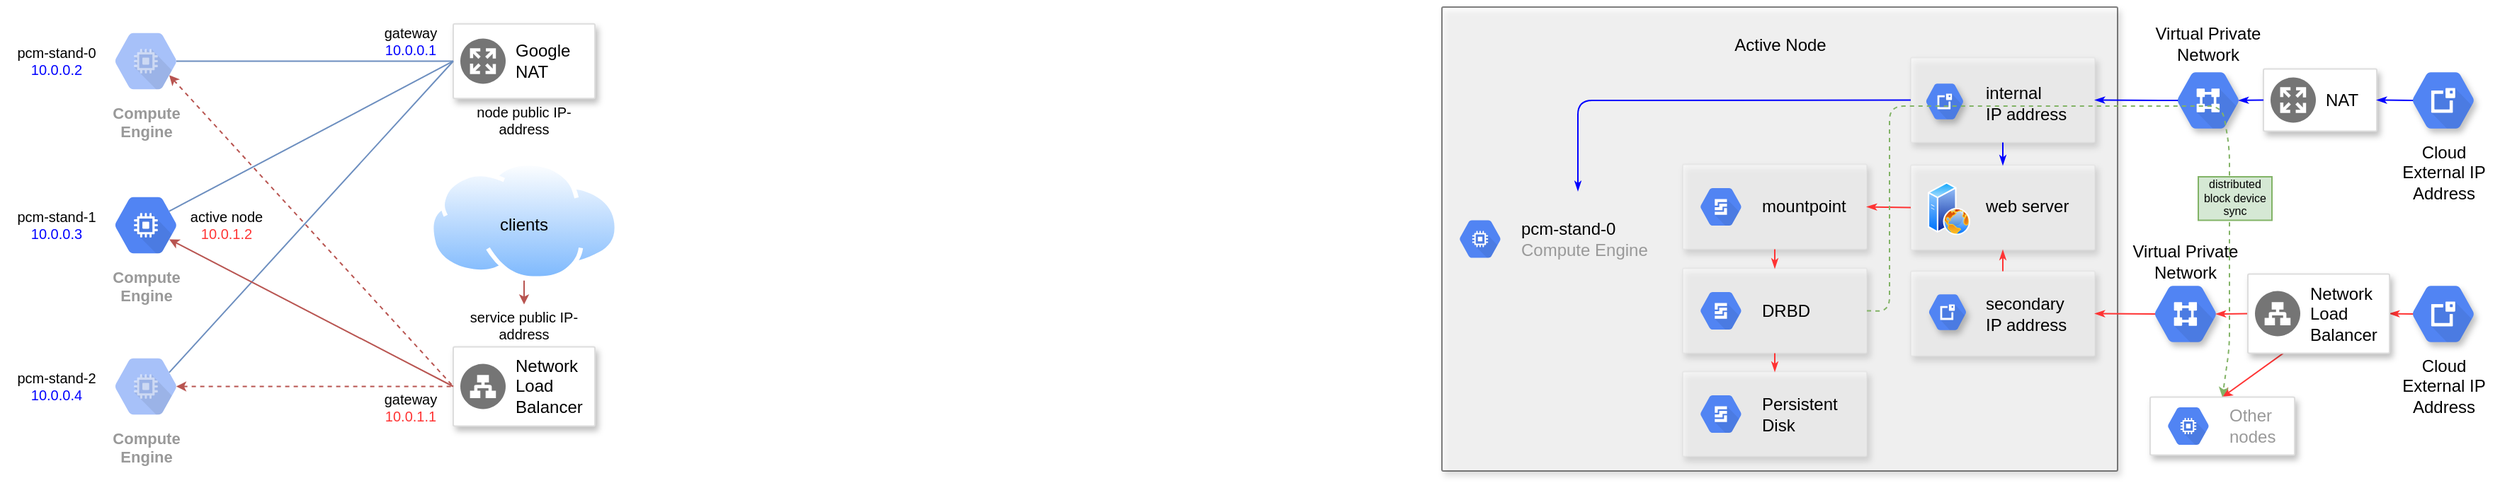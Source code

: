 <mxfile version="13.0.3" type="device"><diagram id="wbZfW6h2xvK98MhG9n3g" name="Page-1"><mxGraphModel dx="1102" dy="817" grid="1" gridSize="10" guides="1" tooltips="0" connect="0" arrows="0" fold="1" page="1" pageScale="1" pageWidth="1169" pageHeight="827" math="0" shadow="0"><root><mxCell id="0"/><mxCell id="1" parent="0"/><mxCell id="-aXNf2kgD5JYBiTv_hxy-46" value="" style="strokeColor=#000000;shadow=1;strokeWidth=1;rounded=1;absoluteArcSize=1;arcSize=2;fontSize=10;fontColor=#FFCCCC;opacity=50;fillColor=#ffffff;" parent="1" vertex="1"><mxGeometry x="1384" y="260" width="477" height="328" as="geometry"/></mxCell><mxCell id="-aXNf2kgD5JYBiTv_hxy-47" value="&lt;font color=&quot;#000000&quot;&gt;pcm-stand-0&lt;/font&gt;&lt;br&gt;Compute Engine" style="dashed=0;connectable=0;html=1;fillColor=#5184F3;strokeColor=none;shape=mxgraph.gcp2.hexIcon;prIcon=compute_engine;part=1;labelPosition=right;verticalLabelPosition=middle;align=left;verticalAlign=middle;spacingLeft=5;fontColor=#999999;fontSize=12;" parent="-aXNf2kgD5JYBiTv_hxy-46" vertex="1"><mxGeometry y="0.5" width="44" height="39" relative="1" as="geometry"><mxPoint x="5" y="-19.5" as="offset"/></mxGeometry></mxCell><mxCell id="LYimQI5GwITOtdvUWb27-6" value="Active Node" style="text;html=1;strokeColor=none;fillColor=none;align=center;verticalAlign=middle;whiteSpace=wrap;rounded=0;fontSize=12;" vertex="1" parent="-aXNf2kgD5JYBiTv_hxy-46"><mxGeometry x="173.5" y="16.75" width="130" height="20" as="geometry"/></mxCell><mxCell id="-aXNf2kgD5JYBiTv_hxy-36" value="" style="aspect=fixed;perimeter=ellipsePerimeter;html=1;align=center;shadow=0;dashed=0;spacingTop=3;image;image=img/lib/active_directory/internet_cloud.svg;" parent="1" vertex="1"><mxGeometry x="669.03" y="369" width="133.94" height="84.38" as="geometry"/></mxCell><mxCell id="-aXNf2kgD5JYBiTv_hxy-1" value="" style="strokeColor=#dddddd;shadow=1;strokeWidth=1;rounded=1;absoluteArcSize=1;arcSize=2;" parent="1" vertex="1"><mxGeometry x="686" y="271.87" width="100" height="52.75" as="geometry"/></mxCell><mxCell id="-aXNf2kgD5JYBiTv_hxy-2" value="Google&lt;br&gt;NAT" style="dashed=0;connectable=0;html=1;fillColor=#757575;strokeColor=none;shape=mxgraph.gcp2.nat;part=1;labelPosition=right;verticalLabelPosition=middle;align=left;verticalAlign=middle;spacingLeft=5;fontSize=12;" parent="-aXNf2kgD5JYBiTv_hxy-1" vertex="1"><mxGeometry y="0.5" width="32" height="32" relative="1" as="geometry"><mxPoint x="5" y="-16" as="offset"/></mxGeometry></mxCell><mxCell id="-aXNf2kgD5JYBiTv_hxy-3" value="" style="strokeColor=#dddddd;shadow=1;strokeWidth=1;rounded=1;absoluteArcSize=1;arcSize=2;" parent="1" vertex="1"><mxGeometry x="686" y="500.25" width="100" height="56" as="geometry"/></mxCell><mxCell id="-aXNf2kgD5JYBiTv_hxy-4" value="Network&#10;Load&#10;Balancer" style="dashed=0;connectable=0;html=1;fillColor=#757575;strokeColor=none;shape=mxgraph.gcp2.network_load_balancer;part=1;labelPosition=right;verticalLabelPosition=middle;align=left;verticalAlign=middle;spacingLeft=5;fontSize=12;" parent="-aXNf2kgD5JYBiTv_hxy-3" vertex="1"><mxGeometry y="0.5" width="32" height="32" relative="1" as="geometry"><mxPoint x="5" y="-16" as="offset"/></mxGeometry></mxCell><mxCell id="-aXNf2kgD5JYBiTv_hxy-6" value="Compute&#10;Engine" style="html=1;fillColor=#5184F3;strokeColor=none;verticalAlign=top;labelPosition=center;verticalLabelPosition=bottom;align=center;spacingTop=-6;fontSize=11;fontStyle=1;fontColor=#999999;shape=mxgraph.gcp2.hexIcon;prIcon=compute_engine" parent="1" vertex="1"><mxGeometry x="436" y="385" width="66" height="58.5" as="geometry"/></mxCell><mxCell id="-aXNf2kgD5JYBiTv_hxy-7" value="Compute&#10;Engine" style="html=1;fillColor=#5184F3;strokeColor=none;verticalAlign=top;labelPosition=center;verticalLabelPosition=bottom;align=center;spacingTop=-6;fontSize=11;fontStyle=1;fontColor=#999999;shape=mxgraph.gcp2.hexIcon;prIcon=compute_engine;opacity=50;" parent="1" vertex="1"><mxGeometry x="436" y="499" width="66" height="58.5" as="geometry"/></mxCell><mxCell id="-aXNf2kgD5JYBiTv_hxy-12" value="pcm-stand-0&lt;br style=&quot;font-size: 10px&quot;&gt;&lt;font color=&quot;#0000ff&quot;&gt;10.0.0.2&lt;/font&gt;" style="text;html=1;strokeColor=none;fillColor=none;align=center;verticalAlign=middle;whiteSpace=wrap;rounded=0;fontSize=10;" parent="1" vertex="1"><mxGeometry x="366" y="283.25" width="80" height="30" as="geometry"/></mxCell><mxCell id="-aXNf2kgD5JYBiTv_hxy-5" value="Compute&#10;Engine" style="html=1;fillColor=#5184F3;strokeColor=none;verticalAlign=top;labelPosition=center;verticalLabelPosition=bottom;align=center;spacingTop=-6;fontSize=11;fontStyle=1;fontColor=#999999;shape=mxgraph.gcp2.hexIcon;prIcon=compute_engine;opacity=50;" parent="1" vertex="1"><mxGeometry x="436" y="269" width="66" height="58.5" as="geometry"/></mxCell><mxCell id="-aXNf2kgD5JYBiTv_hxy-20" value="gateway&lt;br style=&quot;font-size: 10px&quot;&gt;&lt;font color=&quot;#0000ff&quot;&gt;10.0.0.1&lt;/font&gt;" style="text;html=1;strokeColor=none;fillColor=none;align=center;verticalAlign=middle;whiteSpace=wrap;rounded=0;fontSize=10;" parent="1" vertex="1"><mxGeometry x="616" y="269" width="80" height="30" as="geometry"/></mxCell><mxCell id="-aXNf2kgD5JYBiTv_hxy-21" value="pcm-stand-1&lt;br style=&quot;font-size: 10px&quot;&gt;&lt;font color=&quot;#0000ff&quot;&gt;10.0.0.3&lt;/font&gt;" style="text;html=1;strokeColor=none;fillColor=none;align=center;verticalAlign=middle;whiteSpace=wrap;rounded=0;fontSize=10;" parent="1" vertex="1"><mxGeometry x="366" y="399.25" width="80" height="30" as="geometry"/></mxCell><mxCell id="-aXNf2kgD5JYBiTv_hxy-22" value="active node&lt;br style=&quot;font-size: 10px&quot;&gt;&lt;font color=&quot;#ff3333&quot;&gt;10.0.1.2&lt;/font&gt;" style="text;html=1;strokeColor=none;fillColor=none;align=center;verticalAlign=middle;whiteSpace=wrap;rounded=0;fontSize=10;" parent="1" vertex="1"><mxGeometry x="486" y="399.25" width="80" height="30" as="geometry"/></mxCell><mxCell id="-aXNf2kgD5JYBiTv_hxy-23" value="pcm-stand-2&lt;br style=&quot;font-size: 10px&quot;&gt;&lt;font color=&quot;#0000ff&quot;&gt;10.0.0.4&lt;/font&gt;" style="text;html=1;strokeColor=none;fillColor=none;align=center;verticalAlign=middle;whiteSpace=wrap;rounded=0;fontSize=10;" parent="1" vertex="1"><mxGeometry x="366" y="513.25" width="80" height="30" as="geometry"/></mxCell><mxCell id="-aXNf2kgD5JYBiTv_hxy-24" value="gateway&lt;br style=&quot;font-size: 10px&quot;&gt;&lt;font color=&quot;#ff3333&quot;&gt;10.0.1.1&lt;/font&gt;" style="text;html=1;strokeColor=none;fillColor=none;align=center;verticalAlign=middle;whiteSpace=wrap;rounded=0;fontSize=10;" parent="1" vertex="1"><mxGeometry x="616" y="527.5" width="80" height="30" as="geometry"/></mxCell><mxCell id="-aXNf2kgD5JYBiTv_hxy-26" value="" style="endArrow=none;html=1;entryX=0;entryY=0.5;entryDx=0;entryDy=0;exitX=0.825;exitY=0.5;exitDx=0;exitDy=0;exitPerimeter=0;fillColor=#dae8fc;strokeColor=#6c8ebf;" parent="1" source="-aXNf2kgD5JYBiTv_hxy-5" target="-aXNf2kgD5JYBiTv_hxy-1" edge="1"><mxGeometry width="50" height="50" relative="1" as="geometry"><mxPoint x="586" y="389" as="sourcePoint"/><mxPoint x="636" y="339" as="targetPoint"/></mxGeometry></mxCell><mxCell id="-aXNf2kgD5JYBiTv_hxy-27" value="" style="endArrow=none;html=1;entryX=0;entryY=0.5;entryDx=0;entryDy=0;exitX=0.75;exitY=0.33;exitDx=0;exitDy=0;exitPerimeter=0;fillColor=#dae8fc;strokeColor=#6c8ebf;" parent="1" source="-aXNf2kgD5JYBiTv_hxy-6" target="-aXNf2kgD5JYBiTv_hxy-1" edge="1"><mxGeometry width="50" height="50" relative="1" as="geometry"><mxPoint x="502.0" y="349" as="sourcePoint"/><mxPoint x="707.55" y="349" as="targetPoint"/></mxGeometry></mxCell><mxCell id="-aXNf2kgD5JYBiTv_hxy-28" value="" style="endArrow=none;html=1;exitX=0.75;exitY=0.33;exitDx=0;exitDy=0;exitPerimeter=0;fillColor=#dae8fc;strokeColor=#6c8ebf;entryX=0;entryY=0.5;entryDx=0;entryDy=0;" parent="1" source="-aXNf2kgD5JYBiTv_hxy-7" target="-aXNf2kgD5JYBiTv_hxy-1" edge="1"><mxGeometry width="50" height="50" relative="1" as="geometry"><mxPoint x="500.45" y="424.25" as="sourcePoint"/><mxPoint x="696" y="299" as="targetPoint"/></mxGeometry></mxCell><mxCell id="-aXNf2kgD5JYBiTv_hxy-29" value="" style="endArrow=none;html=1;exitX=0.75;exitY=0.67;exitDx=0;exitDy=0;exitPerimeter=0;fillColor=#f8cecc;strokeColor=#b85450;entryX=0;entryY=0.5;entryDx=0;entryDy=0;endFill=0;startArrow=classic;startFill=1;startSize=4;endSize=4;" parent="1" source="-aXNf2kgD5JYBiTv_hxy-6" target="-aXNf2kgD5JYBiTv_hxy-3" edge="1"><mxGeometry width="50" height="50" relative="1" as="geometry"><mxPoint x="485.5" y="557.495" as="sourcePoint"/><mxPoint x="696" y="338.19" as="targetPoint"/></mxGeometry></mxCell><mxCell id="-aXNf2kgD5JYBiTv_hxy-30" value="" style="endArrow=none;html=1;exitX=0.825;exitY=0.5;exitDx=0;exitDy=0;exitPerimeter=0;fillColor=#f8cecc;strokeColor=#b85450;entryX=0;entryY=0.5;entryDx=0;entryDy=0;dashed=1;startArrow=classic;startFill=1;startSize=4;endSize=4;" parent="1" source="-aXNf2kgD5JYBiTv_hxy-7" target="-aXNf2kgD5JYBiTv_hxy-3" edge="1"><mxGeometry width="50" height="50" relative="1" as="geometry"><mxPoint x="466" y="500.245" as="sourcePoint"/><mxPoint x="676.5" y="604.3" as="targetPoint"/></mxGeometry></mxCell><mxCell id="-aXNf2kgD5JYBiTv_hxy-31" value="" style="endArrow=none;html=1;exitX=0.75;exitY=0.67;exitDx=0;exitDy=0;exitPerimeter=0;fillColor=#f8cecc;strokeColor=#b85450;entryX=0;entryY=0.5;entryDx=0;entryDy=0;dashed=1;startArrow=classic;startFill=1;endSize=4;startSize=4;" parent="1" source="-aXNf2kgD5JYBiTv_hxy-5" target="-aXNf2kgD5JYBiTv_hxy-3" edge="1"><mxGeometry width="50" height="50" relative="1" as="geometry"><mxPoint x="500.45" y="538.25" as="sourcePoint"/><mxPoint x="706" y="538.25" as="targetPoint"/></mxGeometry></mxCell><mxCell id="-aXNf2kgD5JYBiTv_hxy-32" value="node public IP-address" style="text;html=1;strokeColor=none;fillColor=none;align=center;verticalAlign=middle;whiteSpace=wrap;rounded=0;opacity=50;fontSize=10;" parent="1" vertex="1"><mxGeometry x="696" y="324.62" width="80" height="30" as="geometry"/></mxCell><mxCell id="-aXNf2kgD5JYBiTv_hxy-33" value="service public IP-address" style="text;html=1;strokeColor=none;fillColor=none;align=center;verticalAlign=middle;whiteSpace=wrap;rounded=0;opacity=50;fontSize=10;" parent="1" vertex="1"><mxGeometry x="696" y="470.25" width="80" height="30" as="geometry"/></mxCell><mxCell id="-aXNf2kgD5JYBiTv_hxy-34" value="" style="endArrow=classic;html=1;exitX=0.5;exitY=1;exitDx=0;exitDy=0;entryX=0.5;entryY=0;entryDx=0;entryDy=0;endSize=4;startSize=4;fillColor=#f8cecc;strokeColor=#b85450;" parent="1" source="-aXNf2kgD5JYBiTv_hxy-36" target="-aXNf2kgD5JYBiTv_hxy-33" edge="1"><mxGeometry width="50" height="50" relative="1" as="geometry"><mxPoint x="790.215" y="445.058" as="sourcePoint"/><mxPoint x="876" y="359" as="targetPoint"/></mxGeometry></mxCell><mxCell id="-aXNf2kgD5JYBiTv_hxy-37" value="clients" style="text;html=1;strokeColor=none;fillColor=none;align=center;verticalAlign=middle;whiteSpace=wrap;rounded=0;opacity=50;" parent="1" vertex="1"><mxGeometry x="716" y="404.25" width="40" height="20" as="geometry"/></mxCell><mxCell id="-aXNf2kgD5JYBiTv_hxy-52" value="" style="strokeColor=#dddddd;shadow=1;strokeWidth=1;rounded=1;absoluteArcSize=1;arcSize=2;fontSize=10;fontColor=#FFCCCC;opacity=50;" parent="1" vertex="1"><mxGeometry x="1554" y="444.75" width="130" height="60" as="geometry"/></mxCell><mxCell id="-aXNf2kgD5JYBiTv_hxy-53" value="&lt;font color=&quot;#000000&quot;&gt;DRBD&lt;/font&gt;" style="dashed=0;connectable=0;html=1;fillColor=#5184F3;strokeColor=none;shape=mxgraph.gcp2.hexIcon;prIcon=persistent_disk;part=1;labelPosition=right;verticalLabelPosition=middle;align=left;verticalAlign=middle;spacingLeft=5;fontColor=#999999;fontSize=12;" parent="-aXNf2kgD5JYBiTv_hxy-52" vertex="1"><mxGeometry y="0.5" width="44" height="39" relative="1" as="geometry"><mxPoint x="5" y="-19.5" as="offset"/></mxGeometry></mxCell><mxCell id="-aXNf2kgD5JYBiTv_hxy-50" value="" style="strokeColor=#dddddd;shadow=1;strokeWidth=1;rounded=1;absoluteArcSize=1;arcSize=2;fontSize=10;fontColor=#FFCCCC;opacity=50;" parent="1" vertex="1"><mxGeometry x="1554" y="517.75" width="130" height="60" as="geometry"/></mxCell><mxCell id="-aXNf2kgD5JYBiTv_hxy-51" value="&lt;font color=&quot;#000000&quot;&gt;Persistent&lt;br&gt;Disk&lt;/font&gt;" style="dashed=0;connectable=0;html=1;fillColor=#5184F3;strokeColor=none;shape=mxgraph.gcp2.hexIcon;prIcon=persistent_disk;part=1;labelPosition=right;verticalLabelPosition=middle;align=left;verticalAlign=middle;spacingLeft=5;fontColor=#999999;fontSize=12;" parent="-aXNf2kgD5JYBiTv_hxy-50" vertex="1"><mxGeometry y="0.5" width="44" height="39" relative="1" as="geometry"><mxPoint x="5" y="-19.5" as="offset"/></mxGeometry></mxCell><mxCell id="-aXNf2kgD5JYBiTv_hxy-62" value="" style="strokeColor=#dddddd;shadow=1;strokeWidth=1;rounded=1;absoluteArcSize=1;arcSize=2;fontSize=10;fontColor=#FFCCCC;opacity=50;" parent="1" vertex="1"><mxGeometry x="1554" y="371.25" width="130" height="60" as="geometry"/></mxCell><mxCell id="-aXNf2kgD5JYBiTv_hxy-63" value="&lt;font color=&quot;#000000&quot;&gt;mountpoint&lt;/font&gt;" style="dashed=0;connectable=0;html=1;fillColor=#5184F3;strokeColor=none;shape=mxgraph.gcp2.hexIcon;prIcon=persistent_disk;part=1;labelPosition=right;verticalLabelPosition=middle;align=left;verticalAlign=middle;spacingLeft=5;fontColor=#999999;fontSize=12;" parent="-aXNf2kgD5JYBiTv_hxy-62" vertex="1"><mxGeometry y="0.5" width="44" height="39" relative="1" as="geometry"><mxPoint x="5" y="-19.5" as="offset"/></mxGeometry></mxCell><mxCell id="-aXNf2kgD5JYBiTv_hxy-66" value="" style="strokeColor=#dddddd;shadow=1;strokeWidth=1;rounded=1;absoluteArcSize=1;arcSize=2;fontSize=10;fontColor=#FFCCCC;opacity=50;" parent="1" vertex="1"><mxGeometry x="1715" y="295.75" width="130" height="60" as="geometry"/></mxCell><mxCell id="-aXNf2kgD5JYBiTv_hxy-68" value="" style="html=1;fillColor=#5184F3;strokeColor=none;verticalAlign=top;labelPosition=center;verticalLabelPosition=bottom;align=center;spacingTop=-6;fontSize=11;fontStyle=1;fontColor=#999999;shape=mxgraph.gcp2.hexIcon;prIcon=cloud_external_ip_addresses;rounded=1;shadow=1;" parent="1" vertex="1"><mxGeometry x="1719" y="308.25" width="40" height="37" as="geometry"/></mxCell><mxCell id="-aXNf2kgD5JYBiTv_hxy-69" value="internal&lt;br style=&quot;font-size: 12px&quot;&gt;IP address" style="text;html=1;strokeColor=none;fillColor=none;align=left;verticalAlign=middle;whiteSpace=wrap;rounded=0;shadow=1;fontSize=12;fontColor=#000000;" parent="1" vertex="1"><mxGeometry x="1766" y="318.13" width="74" height="19" as="geometry"/></mxCell><mxCell id="-aXNf2kgD5JYBiTv_hxy-70" value="" style="strokeColor=#dddddd;shadow=1;strokeWidth=1;rounded=1;absoluteArcSize=1;arcSize=2;fontSize=10;fontColor=#FFCCCC;opacity=50;" parent="1" vertex="1"><mxGeometry x="1715" y="371.75" width="130" height="60" as="geometry"/></mxCell><mxCell id="-aXNf2kgD5JYBiTv_hxy-71" value="" style="aspect=fixed;perimeter=ellipsePerimeter;html=1;align=center;shadow=0;dashed=0;spacingTop=3;image;image=img/lib/active_directory/web_server.svg;rounded=1;strokeColor=#000000;fillColor=#ffffff;fontSize=12;fontColor=#000000;" parent="1" vertex="1"><mxGeometry x="1727" y="383.75" width="30" height="37.5" as="geometry"/></mxCell><mxCell id="-aXNf2kgD5JYBiTv_hxy-72" value="web server" style="text;html=1;strokeColor=none;fillColor=none;align=left;verticalAlign=middle;whiteSpace=wrap;rounded=0;shadow=1;fontSize=12;fontColor=#000000;" parent="1" vertex="1"><mxGeometry x="1766" y="391.75" width="74" height="19" as="geometry"/></mxCell><mxCell id="-aXNf2kgD5JYBiTv_hxy-73" value="" style="endArrow=classicThin;html=1;fontSize=12;fontColor=#000000;exitX=0;exitY=0.5;exitDx=0;exitDy=0;entryX=1;entryY=0.5;entryDx=0;entryDy=0;endFill=1;startSize=4;endSize=4;strokeColor=#FF3333;" parent="1" source="-aXNf2kgD5JYBiTv_hxy-70" target="-aXNf2kgD5JYBiTv_hxy-62" edge="1"><mxGeometry width="50" height="50" relative="1" as="geometry"><mxPoint x="1744" y="532.75" as="sourcePoint"/><mxPoint x="1794" y="482.75" as="targetPoint"/></mxGeometry></mxCell><mxCell id="-aXNf2kgD5JYBiTv_hxy-74" value="" style="endArrow=classicThin;html=1;fontSize=12;fontColor=#000000;exitX=0.5;exitY=1;exitDx=0;exitDy=0;entryX=0.5;entryY=0;entryDx=0;entryDy=0;endFill=1;startSize=4;endSize=4;strokeColor=#FF3333;" parent="1" source="-aXNf2kgD5JYBiTv_hxy-62" target="-aXNf2kgD5JYBiTv_hxy-52" edge="1"><mxGeometry width="50" height="50" relative="1" as="geometry"><mxPoint x="1725" y="411.75" as="sourcePoint"/><mxPoint x="1694" y="411.25" as="targetPoint"/></mxGeometry></mxCell><mxCell id="-aXNf2kgD5JYBiTv_hxy-75" value="" style="endArrow=classicThin;html=1;fontSize=12;fontColor=#000000;exitX=0.5;exitY=1;exitDx=0;exitDy=0;entryX=0.5;entryY=0;entryDx=0;entryDy=0;endFill=1;startSize=4;endSize=4;strokeColor=#FF3333;" parent="1" source="-aXNf2kgD5JYBiTv_hxy-52" target="-aXNf2kgD5JYBiTv_hxy-50" edge="1"><mxGeometry width="50" height="50" relative="1" as="geometry"><mxPoint x="1629" y="441.25" as="sourcePoint"/><mxPoint x="1629" y="454.75" as="targetPoint"/></mxGeometry></mxCell><mxCell id="-aXNf2kgD5JYBiTv_hxy-76" value="" style="endArrow=classicThin;html=1;fontSize=12;fontColor=#000000;endFill=1;startSize=4;endSize=4;exitX=0.5;exitY=1;exitDx=0;exitDy=0;strokeColor=#0000FF;" parent="1" source="-aXNf2kgD5JYBiTv_hxy-66" target="-aXNf2kgD5JYBiTv_hxy-70" edge="1"><mxGeometry width="50" height="50" relative="1" as="geometry"><mxPoint x="1748" y="328.75" as="sourcePoint"/><mxPoint x="1694" y="411.25" as="targetPoint"/></mxGeometry></mxCell><mxCell id="-aXNf2kgD5JYBiTv_hxy-77" value="&lt;br&gt;" style="html=1;fillColor=#5184F3;strokeColor=none;verticalAlign=top;labelPosition=center;verticalLabelPosition=bottom;align=center;spacingTop=-6;fontSize=11;fontStyle=1;fontColor=#999999;shape=mxgraph.gcp2.hexIcon;prIcon=virtual_private_cloud;rounded=1;shadow=1;" parent="1" vertex="1"><mxGeometry x="1892" y="296.75" width="66" height="58.5" as="geometry"/></mxCell><mxCell id="-aXNf2kgD5JYBiTv_hxy-80" value="" style="endArrow=classicThin;html=1;fontSize=12;fontColor=#000000;endFill=1;startSize=4;endSize=4;exitX=0.175;exitY=0.5;exitDx=0;exitDy=0;exitPerimeter=0;entryX=1;entryY=0.5;entryDx=0;entryDy=0;strokeColor=#0000FF;" parent="1" source="-aXNf2kgD5JYBiTv_hxy-77" target="-aXNf2kgD5JYBiTv_hxy-66" edge="1"><mxGeometry width="50" height="50" relative="1" as="geometry"><mxPoint x="1789" y="366.75" as="sourcePoint"/><mxPoint x="1789.333" y="381.75" as="targetPoint"/></mxGeometry></mxCell><mxCell id="-aXNf2kgD5JYBiTv_hxy-81" value="Virtual Private Network" style="text;html=1;strokeColor=none;fillColor=none;align=center;verticalAlign=middle;whiteSpace=wrap;rounded=0;shadow=1;fontSize=12;fontColor=#000000;" parent="1" vertex="1"><mxGeometry x="1886" y="269.75" width="78" height="33" as="geometry"/></mxCell><mxCell id="-aXNf2kgD5JYBiTv_hxy-82" value="" style="strokeColor=#dddddd;shadow=1;strokeWidth=1;rounded=1;absoluteArcSize=1;arcSize=2;fillColor=#ffffff;fontSize=12;fontColor=#000000;align=left;" parent="1" vertex="1"><mxGeometry x="1964" y="303.75" width="80" height="44" as="geometry"/></mxCell><mxCell id="-aXNf2kgD5JYBiTv_hxy-83" value="NAT" style="dashed=0;connectable=0;html=1;fillColor=#757575;strokeColor=none;shape=mxgraph.gcp2.nat;part=1;labelPosition=right;verticalLabelPosition=middle;align=left;verticalAlign=middle;spacingLeft=5;fontSize=12;" parent="-aXNf2kgD5JYBiTv_hxy-82" vertex="1"><mxGeometry y="0.5" width="32" height="32" relative="1" as="geometry"><mxPoint x="5" y="-16" as="offset"/></mxGeometry></mxCell><mxCell id="-aXNf2kgD5JYBiTv_hxy-84" value="&lt;font color=&quot;#000000&quot; style=&quot;font-weight: normal ; font-size: 12px&quot;&gt;Cloud&lt;br&gt;External IP&lt;br&gt;Address&lt;/font&gt;" style="html=1;fillColor=#5184F3;strokeColor=none;verticalAlign=top;labelPosition=center;verticalLabelPosition=bottom;align=center;spacingTop=-6;fontSize=11;fontStyle=1;fontColor=#999999;shape=mxgraph.gcp2.hexIcon;prIcon=cloud_external_ip_addresses;rounded=1;shadow=1;" parent="1" vertex="1"><mxGeometry x="2058" y="296.75" width="66" height="58.5" as="geometry"/></mxCell><mxCell id="-aXNf2kgD5JYBiTv_hxy-85" value="" style="endArrow=classicThin;html=1;fontSize=12;fontColor=#000000;endFill=1;startSize=4;endSize=4;exitX=0;exitY=0.5;exitDx=0;exitDy=0;entryX=0.825;entryY=0.5;entryDx=0;entryDy=0;entryPerimeter=0;strokeColor=#0000FF;" parent="1" source="-aXNf2kgD5JYBiTv_hxy-82" target="-aXNf2kgD5JYBiTv_hxy-77" edge="1"><mxGeometry width="50" height="50" relative="1" as="geometry"><mxPoint x="2062.55" y="370.75" as="sourcePoint"/><mxPoint x="2003" y="371.5" as="targetPoint"/></mxGeometry></mxCell><mxCell id="-aXNf2kgD5JYBiTv_hxy-86" value="" style="endArrow=classicThin;html=1;fontSize=12;fontColor=#000000;endFill=1;startSize=4;endSize=4;exitX=0.175;exitY=0.5;exitDx=0;exitDy=0;exitPerimeter=0;entryX=1;entryY=0.5;entryDx=0;entryDy=0;strokeColor=#0000FF;" parent="1" source="-aXNf2kgD5JYBiTv_hxy-84" target="-aXNf2kgD5JYBiTv_hxy-82" edge="1"><mxGeometry width="50" height="50" relative="1" as="geometry"><mxPoint x="1935" y="392.75" as="sourcePoint"/><mxPoint x="2044" y="377.75" as="targetPoint"/></mxGeometry></mxCell><mxCell id="-aXNf2kgD5JYBiTv_hxy-90" value="" style="strokeColor=#dddddd;shadow=1;strokeWidth=1;rounded=1;absoluteArcSize=1;arcSize=2;fontSize=10;fontColor=#FFCCCC;opacity=50;" parent="1" vertex="1"><mxGeometry x="1715" y="446.75" width="130" height="60" as="geometry"/></mxCell><mxCell id="-aXNf2kgD5JYBiTv_hxy-91" value="" style="html=1;fillColor=#5184F3;strokeColor=none;verticalAlign=top;labelPosition=center;verticalLabelPosition=bottom;align=center;spacingTop=-6;fontSize=11;fontStyle=1;fontColor=#999999;shape=mxgraph.gcp2.hexIcon;prIcon=cloud_external_ip_addresses;rounded=1;shadow=1;" parent="1" vertex="1"><mxGeometry x="1721" y="457.25" width="40" height="37" as="geometry"/></mxCell><mxCell id="-aXNf2kgD5JYBiTv_hxy-92" value="secondary&lt;br style=&quot;font-size: 12px&quot;&gt;IP address" style="text;html=1;strokeColor=none;fillColor=none;align=left;verticalAlign=middle;whiteSpace=wrap;rounded=0;shadow=1;fontSize=12;fontColor=#000000;" parent="1" vertex="1"><mxGeometry x="1766" y="467.13" width="74" height="19" as="geometry"/></mxCell><mxCell id="-aXNf2kgD5JYBiTv_hxy-93" value="" style="endArrow=classicThin;html=1;fontSize=12;fontColor=#000000;endFill=1;startSize=4;endSize=4;exitX=0.5;exitY=0;exitDx=0;exitDy=0;entryX=0.5;entryY=1;entryDx=0;entryDy=0;strokeColor=#FF3333;" parent="1" source="-aXNf2kgD5JYBiTv_hxy-90" target="-aXNf2kgD5JYBiTv_hxy-70" edge="1"><mxGeometry width="50" height="50" relative="1" as="geometry"><mxPoint x="1789" y="366.75" as="sourcePoint"/><mxPoint x="1789.333" y="381.75" as="targetPoint"/></mxGeometry></mxCell><mxCell id="-aXNf2kgD5JYBiTv_hxy-94" value="&lt;br&gt;" style="html=1;fillColor=#5184F3;strokeColor=none;verticalAlign=top;labelPosition=center;verticalLabelPosition=bottom;align=center;spacingTop=-6;fontSize=11;fontStyle=1;fontColor=#999999;shape=mxgraph.gcp2.hexIcon;prIcon=virtual_private_cloud;rounded=1;shadow=1;" parent="1" vertex="1"><mxGeometry x="1876" y="447.75" width="66" height="58.5" as="geometry"/></mxCell><mxCell id="-aXNf2kgD5JYBiTv_hxy-95" value="Virtual Private Network" style="text;html=1;strokeColor=none;fillColor=none;align=center;verticalAlign=middle;whiteSpace=wrap;rounded=0;shadow=1;fontSize=12;fontColor=#000000;" parent="1" vertex="1"><mxGeometry x="1870" y="423.75" width="78" height="33" as="geometry"/></mxCell><mxCell id="-aXNf2kgD5JYBiTv_hxy-98" value="&lt;font color=&quot;#000000&quot; style=&quot;font-weight: normal ; font-size: 12px&quot;&gt;Cloud&lt;br&gt;External IP&lt;br&gt;Address&lt;/font&gt;" style="html=1;fillColor=#5184F3;strokeColor=none;verticalAlign=top;labelPosition=center;verticalLabelPosition=bottom;align=center;spacingTop=-6;fontSize=11;fontStyle=1;fontColor=#999999;shape=mxgraph.gcp2.hexIcon;prIcon=cloud_external_ip_addresses;rounded=1;shadow=1;" parent="1" vertex="1"><mxGeometry x="2058" y="447.75" width="66" height="58.5" as="geometry"/></mxCell><mxCell id="-aXNf2kgD5JYBiTv_hxy-99" value="" style="endArrow=classicThin;html=1;fontSize=12;fontColor=#000000;endFill=1;startSize=4;endSize=4;exitX=0;exitY=0.5;exitDx=0;exitDy=0;entryX=0.825;entryY=0.5;entryDx=0;entryDy=0;entryPerimeter=0;strokeColor=#FF3333;" parent="1" source="-aXNf2kgD5JYBiTv_hxy-101" target="-aXNf2kgD5JYBiTv_hxy-94" edge="1"><mxGeometry width="50" height="50" relative="1" as="geometry"><mxPoint x="1963" y="478.75" as="sourcePoint"/><mxPoint x="2002" y="524.5" as="targetPoint"/></mxGeometry></mxCell><mxCell id="-aXNf2kgD5JYBiTv_hxy-100" value="" style="endArrow=classicThin;html=1;fontSize=12;fontColor=#000000;endFill=1;startSize=4;endSize=4;exitX=0.175;exitY=0.5;exitDx=0;exitDy=0;exitPerimeter=0;entryX=1;entryY=0.5;entryDx=0;entryDy=0;strokeColor=#FF3333;" parent="1" source="-aXNf2kgD5JYBiTv_hxy-98" target="-aXNf2kgD5JYBiTv_hxy-101" edge="1"><mxGeometry width="50" height="50" relative="1" as="geometry"><mxPoint x="1934" y="545.75" as="sourcePoint"/><mxPoint x="2043" y="478.75" as="targetPoint"/></mxGeometry></mxCell><mxCell id="-aXNf2kgD5JYBiTv_hxy-106" style="rounded=0;orthogonalLoop=1;jettySize=auto;html=1;exitX=0.25;exitY=1;exitDx=0;exitDy=0;entryX=0.5;entryY=0;entryDx=0;entryDy=0;startArrow=none;startFill=0;startSize=4;endArrow=classic;endFill=1;endSize=4;fontSize=12;fontColor=#000000;strokeColor=#FF3333;" parent="1" source="-aXNf2kgD5JYBiTv_hxy-101" target="-aXNf2kgD5JYBiTv_hxy-104" edge="1"><mxGeometry relative="1" as="geometry"/></mxCell><mxCell id="-aXNf2kgD5JYBiTv_hxy-101" value="" style="strokeColor=#dddddd;shadow=1;strokeWidth=1;rounded=1;absoluteArcSize=1;arcSize=2;fillColor=#ffffff;fontSize=12;fontColor=#000000;align=left;" parent="1" vertex="1"><mxGeometry x="1953" y="448.75" width="100" height="56" as="geometry"/></mxCell><mxCell id="-aXNf2kgD5JYBiTv_hxy-102" value="Network&#10;Load&#10;Balancer" style="dashed=0;connectable=0;html=1;fillColor=#757575;strokeColor=none;shape=mxgraph.gcp2.network_load_balancer;part=1;labelPosition=right;verticalLabelPosition=middle;align=left;verticalAlign=middle;spacingLeft=5;fontSize=12;" parent="-aXNf2kgD5JYBiTv_hxy-101" vertex="1"><mxGeometry y="0.5" width="32" height="32" relative="1" as="geometry"><mxPoint x="5" y="-16" as="offset"/></mxGeometry></mxCell><mxCell id="-aXNf2kgD5JYBiTv_hxy-103" value="" style="endArrow=classicThin;html=1;fontSize=12;fontColor=#000000;endFill=1;startSize=4;endSize=4;exitX=0.175;exitY=0.5;exitDx=0;exitDy=0;entryX=1;entryY=0.5;entryDx=0;entryDy=0;exitPerimeter=0;strokeColor=#FF3333;" parent="1" source="-aXNf2kgD5JYBiTv_hxy-94" target="-aXNf2kgD5JYBiTv_hxy-90" edge="1"><mxGeometry width="50" height="50" relative="1" as="geometry"><mxPoint x="1962" y="485.75" as="sourcePoint"/><mxPoint x="1906" y="519.75" as="targetPoint"/></mxGeometry></mxCell><mxCell id="-aXNf2kgD5JYBiTv_hxy-104" value="" style="strokeColor=#dddddd;shadow=1;strokeWidth=1;rounded=1;absoluteArcSize=1;arcSize=2;fillColor=#ffffff;fontSize=12;fontColor=#000000;align=left;" parent="1" vertex="1"><mxGeometry x="1884" y="535.75" width="102" height="41" as="geometry"/></mxCell><mxCell id="-aXNf2kgD5JYBiTv_hxy-105" value="Other&lt;br&gt;nodes" style="dashed=0;connectable=0;html=1;fillColor=#5184F3;strokeColor=none;shape=mxgraph.gcp2.hexIcon;prIcon=compute_engine;part=1;labelPosition=right;verticalLabelPosition=middle;align=left;verticalAlign=middle;spacingLeft=5;fontColor=#999999;fontSize=12;" parent="-aXNf2kgD5JYBiTv_hxy-104" vertex="1"><mxGeometry y="0.5" width="44" height="39" relative="1" as="geometry"><mxPoint x="5" y="-19.5" as="offset"/></mxGeometry></mxCell><mxCell id="LYimQI5GwITOtdvUWb27-1" value="" style="endArrow=classic;dashed=1;html=1;fillColor=#d5e8d4;strokeColor=#82b366;entryX=0.5;entryY=0;entryDx=0;entryDy=0;exitX=1;exitY=0.5;exitDx=0;exitDy=0;endFill=1;endSize=4;startSize=4;" edge="1" parent="1" source="-aXNf2kgD5JYBiTv_hxy-52" target="-aXNf2kgD5JYBiTv_hxy-104"><mxGeometry width="50" height="50" relative="1" as="geometry"><mxPoint x="1700" y="690" as="sourcePoint"/><mxPoint x="1750" y="640" as="targetPoint"/><Array as="points"><mxPoint x="1700" y="475"/><mxPoint x="1700" y="330"/><mxPoint x="1935" y="330"/><mxPoint x="1940" y="360"/><mxPoint x="1940" y="500"/></Array></mxGeometry></mxCell><mxCell id="LYimQI5GwITOtdvUWb27-2" value="distributed block device sync" style="text;html=1;strokeColor=#82b366;fillColor=#d5e8d4;align=center;verticalAlign=middle;whiteSpace=wrap;rounded=0;fontSize=8;" vertex="1" parent="1"><mxGeometry x="1918" y="380" width="52" height="30.75" as="geometry"/></mxCell><mxCell id="LYimQI5GwITOtdvUWb27-5" value="" style="endArrow=classicThin;html=1;fontSize=12;fontColor=#000000;endFill=1;startSize=4;endSize=4;exitX=0;exitY=0.5;exitDx=0;exitDy=0;strokeColor=#0000FF;" edge="1" parent="1" source="-aXNf2kgD5JYBiTv_hxy-66"><mxGeometry width="50" height="50" relative="1" as="geometry"><mxPoint x="1761.0" y="200.25" as="sourcePoint"/><mxPoint x="1480" y="390" as="targetPoint"/><Array as="points"><mxPoint x="1480" y="326"/></Array></mxGeometry></mxCell></root></mxGraphModel></diagram></mxfile>